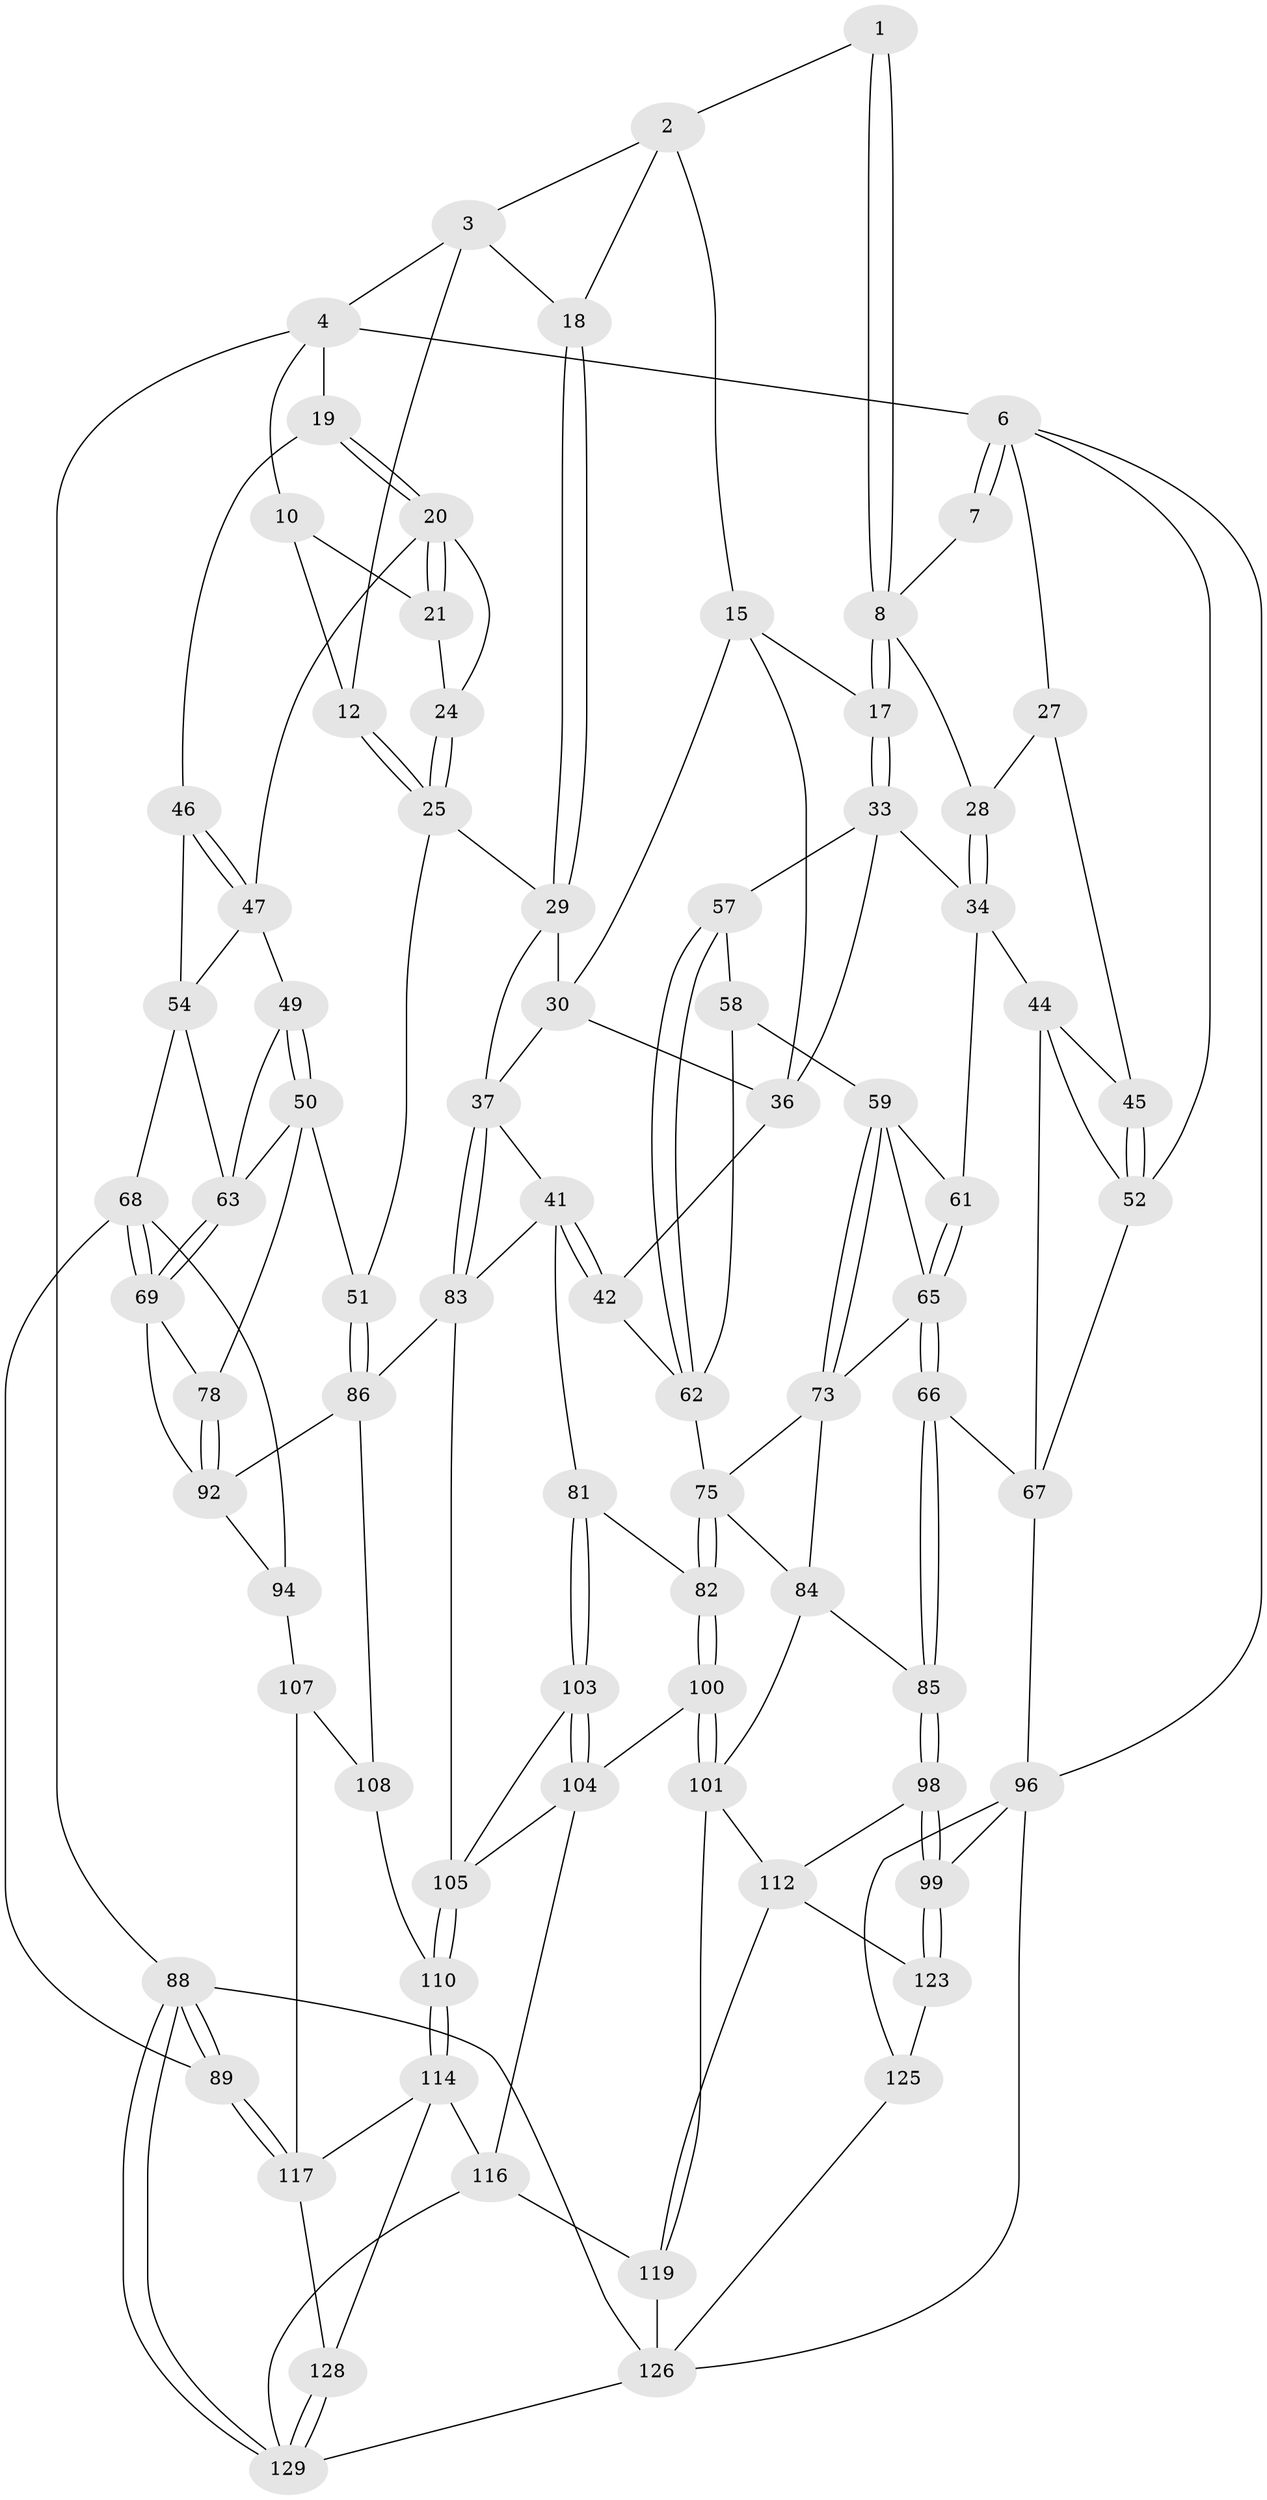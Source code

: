 // original degree distribution, {3: 0.015267175572519083, 4: 0.21374045801526717, 6: 0.19083969465648856, 5: 0.5801526717557252}
// Generated by graph-tools (version 1.1) at 2025/42/03/06/25 10:42:29]
// undirected, 81 vertices, 183 edges
graph export_dot {
graph [start="1"]
  node [color=gray90,style=filled];
  1 [pos="+0.41279077756606086+0"];
  2 [pos="+0.5339325399454123+0",super="+14"];
  3 [pos="+0.5495676304791751+0",super="+13"];
  4 [pos="+0.8055561163440144+0",super="+5"];
  6 [pos="+0+0",super="+26"];
  7 [pos="+0.2071091382094057+0"];
  8 [pos="+0.31879917883848835+0.06865158040259899",super="+9"];
  10 [pos="+0.7786697579797179+0.06757024102135391",super="+11"];
  12 [pos="+0.7540500099705412+0.10023514630053595"];
  15 [pos="+0.5045528167279616+0.08520065771754257",super="+16"];
  17 [pos="+0.32540864023330707+0.0858310227318257"];
  18 [pos="+0.662377790616777+0.12592018070061772"];
  19 [pos="+1+0"];
  20 [pos="+0.9343916462296041+0.08175726665864144",super="+23"];
  21 [pos="+0.8770079687015232+0.08757797752760806",super="+22"];
  24 [pos="+0.8122021943156181+0.20770121754045098"];
  25 [pos="+0.8091086532603855+0.2083312193467634",super="+31"];
  27 [pos="+0.09030496522040408+0.12570220296477166"];
  28 [pos="+0.12416041444225258+0.12597119735812337"];
  29 [pos="+0.6606542093452538+0.12996993125655432",super="+32"];
  30 [pos="+0.6225435959482256+0.13943555789968878",super="+35"];
  33 [pos="+0.31234841846439493+0.24169872152861585",super="+40"];
  34 [pos="+0.2741729251347522+0.24013139505830225",super="+43"];
  36 [pos="+0.48269933560417255+0.14885192835750202",super="+39"];
  37 [pos="+0.6485459379104459+0.3196692383972253",super="+38"];
  41 [pos="+0.512961438435273+0.3337283623721975",super="+80"];
  42 [pos="+0.4904391985237401+0.3272856806210574"];
  44 [pos="+0.13521451414079713+0.2910912933811955",super="+56"];
  45 [pos="+0.1165978564954743+0.2642141883191477"];
  46 [pos="+1+0"];
  47 [pos="+0.9177430698964235+0.23618521576496126",super="+48"];
  49 [pos="+0.8285440322532868+0.34484603193687036"];
  50 [pos="+0.7919611169154804+0.3594960165479448",super="+79"];
  51 [pos="+0.7861631074676316+0.35904601407580916"];
  52 [pos="+0.005558191506272855+0.3066659389773944",super="+53"];
  54 [pos="+0.9524863878217467+0.28084802334368386",super="+55"];
  57 [pos="+0.32505715347330827+0.2666877028852719"];
  58 [pos="+0.296983734123576+0.3344790705524567"];
  59 [pos="+0.28785999476910373+0.3462415400696915",super="+60"];
  61 [pos="+0.1773067804752106+0.3224228262968823"];
  62 [pos="+0.4207383816666357+0.3374574314203075",super="+70"];
  63 [pos="+0.9293707473837647+0.35906657265550795",super="+64"];
  65 [pos="+0.1712178881393587+0.39026928615115536",super="+72"];
  66 [pos="+0.12138115845421896+0.45525616688920506"];
  67 [pos="+0.08660669254837078+0.4096582953079978",super="+71"];
  68 [pos="+1+0.3862491955057588",super="+90"];
  69 [pos="+0.9881012145953353+0.40500784967122977",super="+77"];
  73 [pos="+0.2929223041239095+0.41529883851549104",super="+74"];
  75 [pos="+0.3749167744192788+0.46401925859070564",super="+76"];
  78 [pos="+0.902109036727405+0.4353112883187922"];
  81 [pos="+0.46637212846721665+0.49892874486917255"];
  82 [pos="+0.449322974665695+0.49839551718128183"];
  83 [pos="+0.6320792732938519+0.5093137532588246",super="+87"];
  84 [pos="+0.23643427958689484+0.5637721967784226",super="+91"];
  85 [pos="+0.12466226260883594+0.5092034190673447"];
  86 [pos="+0.77793617736528+0.47534738267874005",super="+93"];
  88 [pos="+1+1"];
  89 [pos="+1+0.8911590778747451"];
  92 [pos="+0.8889904133033473+0.49975247126166245",super="+95"];
  94 [pos="+1+0.5390592712654979"];
  96 [pos="+0+0.5816710910683097",super="+97"];
  98 [pos="+0+0.5771817788207435"];
  99 [pos="+0+0.5817143613221623"];
  100 [pos="+0.3845569358875639+0.6681615284280353"];
  101 [pos="+0.35768401084952617+0.6768267375586173",super="+102"];
  103 [pos="+0.5166793585881908+0.642305578898227"];
  104 [pos="+0.3881519474841212+0.6680761577876392",super="+113"];
  105 [pos="+0.6541979965336411+0.6062068780147953",super="+106"];
  107 [pos="+1+0.5741825415391647",super="+111"];
  108 [pos="+0.8628824666565678+0.5584469142579248",super="+109"];
  110 [pos="+0.753091169988303+0.6972380571909726"];
  112 [pos="+0.13982440557939999+0.7377836904869414",super="+121"];
  114 [pos="+0.7410280647367932+0.739279315913667",super="+115"];
  116 [pos="+0.5514871303399557+0.9029617034446942",super="+118"];
  117 [pos="+1+0.8151503623752409",super="+122"];
  119 [pos="+0.36088384688710623+0.8606986656733283",super="+120"];
  123 [pos="+0.1224570152441322+0.7820118348854511",super="+124"];
  125 [pos="+0+0.8955092350056367",super="+127"];
  126 [pos="+0.1774021109947578+0.9433988712568033",super="+130"];
  128 [pos="+0.8110788619361504+0.9622971956778205"];
  129 [pos="+0.8765063240336748+1",super="+131"];
  1 -- 2;
  1 -- 8;
  1 -- 8;
  2 -- 3;
  2 -- 18;
  2 -- 15;
  3 -- 4;
  3 -- 18;
  3 -- 12;
  4 -- 10;
  4 -- 88;
  4 -- 19;
  4 -- 6;
  6 -- 7;
  6 -- 7;
  6 -- 96;
  6 -- 27;
  6 -- 52;
  7 -- 8;
  8 -- 17;
  8 -- 17;
  8 -- 28;
  10 -- 21 [weight=2];
  10 -- 12;
  12 -- 25;
  12 -- 25;
  15 -- 30;
  15 -- 17;
  15 -- 36;
  17 -- 33;
  17 -- 33;
  18 -- 29;
  18 -- 29;
  19 -- 20;
  19 -- 20;
  19 -- 46;
  20 -- 21;
  20 -- 21;
  20 -- 24;
  20 -- 47;
  21 -- 24;
  24 -- 25;
  24 -- 25;
  25 -- 51;
  25 -- 29;
  27 -- 28;
  27 -- 45;
  28 -- 34;
  28 -- 34;
  29 -- 30;
  29 -- 37;
  30 -- 36;
  30 -- 37;
  33 -- 34;
  33 -- 36;
  33 -- 57;
  34 -- 44;
  34 -- 61;
  36 -- 42;
  37 -- 83;
  37 -- 83;
  37 -- 41;
  41 -- 42;
  41 -- 42;
  41 -- 81;
  41 -- 83;
  42 -- 62;
  44 -- 45;
  44 -- 67;
  44 -- 52;
  45 -- 52;
  45 -- 52;
  46 -- 47;
  46 -- 47;
  46 -- 54;
  47 -- 49;
  47 -- 54;
  49 -- 50;
  49 -- 50;
  49 -- 63;
  50 -- 51;
  50 -- 78;
  50 -- 63;
  51 -- 86;
  51 -- 86;
  52 -- 67;
  54 -- 63;
  54 -- 68;
  57 -- 58;
  57 -- 62;
  57 -- 62;
  58 -- 59;
  58 -- 62;
  59 -- 73;
  59 -- 73;
  59 -- 65;
  59 -- 61;
  61 -- 65;
  61 -- 65;
  62 -- 75;
  63 -- 69;
  63 -- 69;
  65 -- 66;
  65 -- 66;
  65 -- 73;
  66 -- 67;
  66 -- 85;
  66 -- 85;
  67 -- 96;
  68 -- 69;
  68 -- 69;
  68 -- 89;
  68 -- 94;
  69 -- 92;
  69 -- 78;
  73 -- 75;
  73 -- 84;
  75 -- 82;
  75 -- 82;
  75 -- 84;
  78 -- 92;
  78 -- 92;
  81 -- 82;
  81 -- 103;
  81 -- 103;
  82 -- 100;
  82 -- 100;
  83 -- 105;
  83 -- 86;
  84 -- 85;
  84 -- 101;
  85 -- 98;
  85 -- 98;
  86 -- 108;
  86 -- 92;
  88 -- 89;
  88 -- 89;
  88 -- 129;
  88 -- 129;
  88 -- 126;
  89 -- 117;
  89 -- 117;
  92 -- 94;
  94 -- 107;
  96 -- 99;
  96 -- 125;
  96 -- 126;
  98 -- 99;
  98 -- 99;
  98 -- 112;
  99 -- 123;
  99 -- 123;
  100 -- 101;
  100 -- 101;
  100 -- 104;
  101 -- 119;
  101 -- 112;
  103 -- 104;
  103 -- 104;
  103 -- 105;
  104 -- 116;
  104 -- 105;
  105 -- 110;
  105 -- 110;
  107 -- 108 [weight=2];
  107 -- 117;
  108 -- 110;
  110 -- 114;
  110 -- 114;
  112 -- 123;
  112 -- 119;
  114 -- 117;
  114 -- 128;
  114 -- 116;
  116 -- 129;
  116 -- 119;
  117 -- 128;
  119 -- 126;
  123 -- 125 [weight=2];
  125 -- 126;
  126 -- 129;
  128 -- 129;
  128 -- 129;
}
